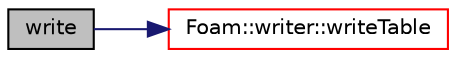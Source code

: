 digraph "write"
{
  bgcolor="transparent";
  edge [fontname="Helvetica",fontsize="10",labelfontname="Helvetica",labelfontsize="10"];
  node [fontname="Helvetica",fontsize="10",shape=record];
  rankdir="LR";
  Node1 [label="write",height=0.2,width=0.4,color="black", fillcolor="grey75", style="filled", fontcolor="black"];
  Node1 -> Node2 [color="midnightblue",fontsize="10",style="solid",fontname="Helvetica"];
  Node2 [label="Foam::writer::writeTable",height=0.2,width=0.4,color="red",URL="$a02892.html#a69989d3548580a31fb9d4796293b8932",tooltip="Writes single-column ascii write. Column 1 is coordSet coordinate,. "];
}
